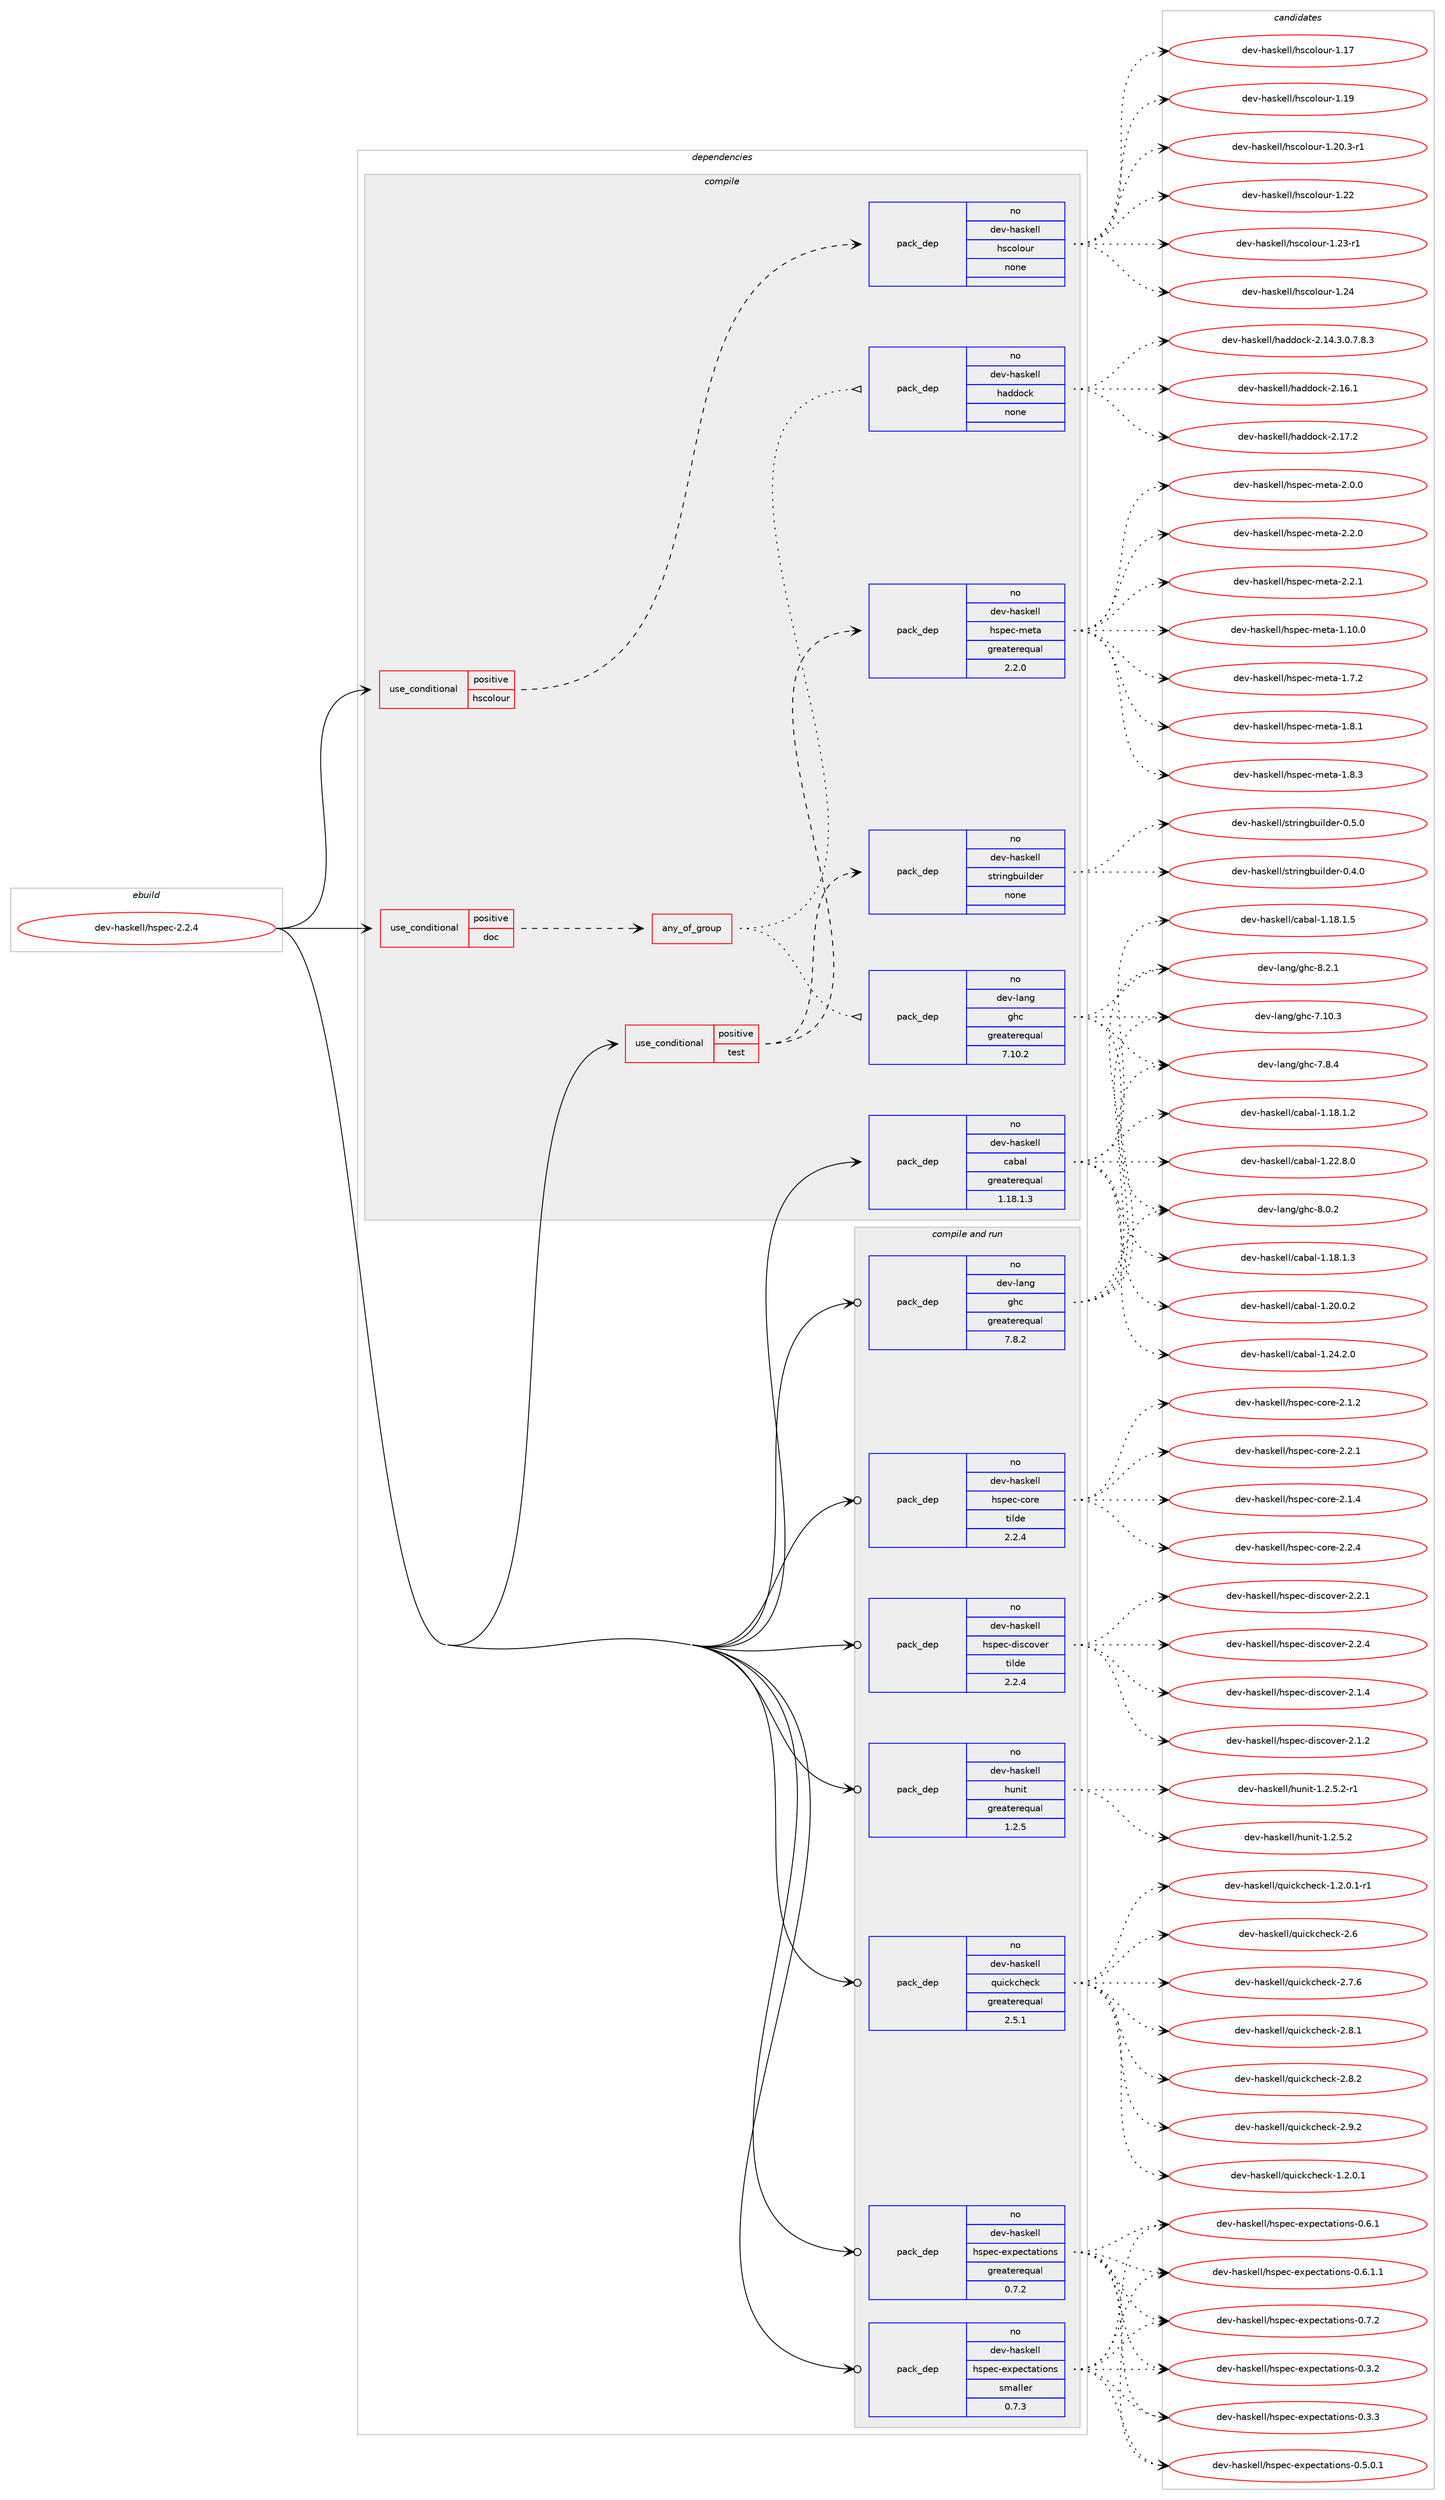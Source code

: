 digraph prolog {

# *************
# Graph options
# *************

newrank=true;
concentrate=true;
compound=true;
graph [rankdir=LR,fontname=Helvetica,fontsize=10,ranksep=1.5];#, ranksep=2.5, nodesep=0.2];
edge  [arrowhead=vee];
node  [fontname=Helvetica,fontsize=10];

# **********
# The ebuild
# **********

subgraph cluster_leftcol {
color=gray;
rank=same;
label=<<i>ebuild</i>>;
id [label="dev-haskell/hspec-2.2.4", color=red, width=4, href="../dev-haskell/hspec-2.2.4.svg"];
}

# ****************
# The dependencies
# ****************

subgraph cluster_midcol {
color=gray;
label=<<i>dependencies</i>>;
subgraph cluster_compile {
fillcolor="#eeeeee";
style=filled;
label=<<i>compile</i>>;
subgraph cond19350 {
dependency83481 [label=<<TABLE BORDER="0" CELLBORDER="1" CELLSPACING="0" CELLPADDING="4"><TR><TD ROWSPAN="3" CELLPADDING="10">use_conditional</TD></TR><TR><TD>positive</TD></TR><TR><TD>doc</TD></TR></TABLE>>, shape=none, color=red];
subgraph any2171 {
dependency83482 [label=<<TABLE BORDER="0" CELLBORDER="1" CELLSPACING="0" CELLPADDING="4"><TR><TD CELLPADDING="10">any_of_group</TD></TR></TABLE>>, shape=none, color=red];subgraph pack61930 {
dependency83483 [label=<<TABLE BORDER="0" CELLBORDER="1" CELLSPACING="0" CELLPADDING="4" WIDTH="220"><TR><TD ROWSPAN="6" CELLPADDING="30">pack_dep</TD></TR><TR><TD WIDTH="110">no</TD></TR><TR><TD>dev-haskell</TD></TR><TR><TD>haddock</TD></TR><TR><TD>none</TD></TR><TR><TD></TD></TR></TABLE>>, shape=none, color=blue];
}
dependency83482:e -> dependency83483:w [weight=20,style="dotted",arrowhead="oinv"];
subgraph pack61931 {
dependency83484 [label=<<TABLE BORDER="0" CELLBORDER="1" CELLSPACING="0" CELLPADDING="4" WIDTH="220"><TR><TD ROWSPAN="6" CELLPADDING="30">pack_dep</TD></TR><TR><TD WIDTH="110">no</TD></TR><TR><TD>dev-lang</TD></TR><TR><TD>ghc</TD></TR><TR><TD>greaterequal</TD></TR><TR><TD>7.10.2</TD></TR></TABLE>>, shape=none, color=blue];
}
dependency83482:e -> dependency83484:w [weight=20,style="dotted",arrowhead="oinv"];
}
dependency83481:e -> dependency83482:w [weight=20,style="dashed",arrowhead="vee"];
}
id:e -> dependency83481:w [weight=20,style="solid",arrowhead="vee"];
subgraph cond19351 {
dependency83485 [label=<<TABLE BORDER="0" CELLBORDER="1" CELLSPACING="0" CELLPADDING="4"><TR><TD ROWSPAN="3" CELLPADDING="10">use_conditional</TD></TR><TR><TD>positive</TD></TR><TR><TD>hscolour</TD></TR></TABLE>>, shape=none, color=red];
subgraph pack61932 {
dependency83486 [label=<<TABLE BORDER="0" CELLBORDER="1" CELLSPACING="0" CELLPADDING="4" WIDTH="220"><TR><TD ROWSPAN="6" CELLPADDING="30">pack_dep</TD></TR><TR><TD WIDTH="110">no</TD></TR><TR><TD>dev-haskell</TD></TR><TR><TD>hscolour</TD></TR><TR><TD>none</TD></TR><TR><TD></TD></TR></TABLE>>, shape=none, color=blue];
}
dependency83485:e -> dependency83486:w [weight=20,style="dashed",arrowhead="vee"];
}
id:e -> dependency83485:w [weight=20,style="solid",arrowhead="vee"];
subgraph cond19352 {
dependency83487 [label=<<TABLE BORDER="0" CELLBORDER="1" CELLSPACING="0" CELLPADDING="4"><TR><TD ROWSPAN="3" CELLPADDING="10">use_conditional</TD></TR><TR><TD>positive</TD></TR><TR><TD>test</TD></TR></TABLE>>, shape=none, color=red];
subgraph pack61933 {
dependency83488 [label=<<TABLE BORDER="0" CELLBORDER="1" CELLSPACING="0" CELLPADDING="4" WIDTH="220"><TR><TD ROWSPAN="6" CELLPADDING="30">pack_dep</TD></TR><TR><TD WIDTH="110">no</TD></TR><TR><TD>dev-haskell</TD></TR><TR><TD>hspec-meta</TD></TR><TR><TD>greaterequal</TD></TR><TR><TD>2.2.0</TD></TR></TABLE>>, shape=none, color=blue];
}
dependency83487:e -> dependency83488:w [weight=20,style="dashed",arrowhead="vee"];
subgraph pack61934 {
dependency83489 [label=<<TABLE BORDER="0" CELLBORDER="1" CELLSPACING="0" CELLPADDING="4" WIDTH="220"><TR><TD ROWSPAN="6" CELLPADDING="30">pack_dep</TD></TR><TR><TD WIDTH="110">no</TD></TR><TR><TD>dev-haskell</TD></TR><TR><TD>stringbuilder</TD></TR><TR><TD>none</TD></TR><TR><TD></TD></TR></TABLE>>, shape=none, color=blue];
}
dependency83487:e -> dependency83489:w [weight=20,style="dashed",arrowhead="vee"];
}
id:e -> dependency83487:w [weight=20,style="solid",arrowhead="vee"];
subgraph pack61935 {
dependency83490 [label=<<TABLE BORDER="0" CELLBORDER="1" CELLSPACING="0" CELLPADDING="4" WIDTH="220"><TR><TD ROWSPAN="6" CELLPADDING="30">pack_dep</TD></TR><TR><TD WIDTH="110">no</TD></TR><TR><TD>dev-haskell</TD></TR><TR><TD>cabal</TD></TR><TR><TD>greaterequal</TD></TR><TR><TD>1.18.1.3</TD></TR></TABLE>>, shape=none, color=blue];
}
id:e -> dependency83490:w [weight=20,style="solid",arrowhead="vee"];
}
subgraph cluster_compileandrun {
fillcolor="#eeeeee";
style=filled;
label=<<i>compile and run</i>>;
subgraph pack61936 {
dependency83491 [label=<<TABLE BORDER="0" CELLBORDER="1" CELLSPACING="0" CELLPADDING="4" WIDTH="220"><TR><TD ROWSPAN="6" CELLPADDING="30">pack_dep</TD></TR><TR><TD WIDTH="110">no</TD></TR><TR><TD>dev-haskell</TD></TR><TR><TD>hspec-core</TD></TR><TR><TD>tilde</TD></TR><TR><TD>2.2.4</TD></TR></TABLE>>, shape=none, color=blue];
}
id:e -> dependency83491:w [weight=20,style="solid",arrowhead="odotvee"];
subgraph pack61937 {
dependency83492 [label=<<TABLE BORDER="0" CELLBORDER="1" CELLSPACING="0" CELLPADDING="4" WIDTH="220"><TR><TD ROWSPAN="6" CELLPADDING="30">pack_dep</TD></TR><TR><TD WIDTH="110">no</TD></TR><TR><TD>dev-haskell</TD></TR><TR><TD>hspec-discover</TD></TR><TR><TD>tilde</TD></TR><TR><TD>2.2.4</TD></TR></TABLE>>, shape=none, color=blue];
}
id:e -> dependency83492:w [weight=20,style="solid",arrowhead="odotvee"];
subgraph pack61938 {
dependency83493 [label=<<TABLE BORDER="0" CELLBORDER="1" CELLSPACING="0" CELLPADDING="4" WIDTH="220"><TR><TD ROWSPAN="6" CELLPADDING="30">pack_dep</TD></TR><TR><TD WIDTH="110">no</TD></TR><TR><TD>dev-haskell</TD></TR><TR><TD>hspec-expectations</TD></TR><TR><TD>greaterequal</TD></TR><TR><TD>0.7.2</TD></TR></TABLE>>, shape=none, color=blue];
}
id:e -> dependency83493:w [weight=20,style="solid",arrowhead="odotvee"];
subgraph pack61939 {
dependency83494 [label=<<TABLE BORDER="0" CELLBORDER="1" CELLSPACING="0" CELLPADDING="4" WIDTH="220"><TR><TD ROWSPAN="6" CELLPADDING="30">pack_dep</TD></TR><TR><TD WIDTH="110">no</TD></TR><TR><TD>dev-haskell</TD></TR><TR><TD>hspec-expectations</TD></TR><TR><TD>smaller</TD></TR><TR><TD>0.7.3</TD></TR></TABLE>>, shape=none, color=blue];
}
id:e -> dependency83494:w [weight=20,style="solid",arrowhead="odotvee"];
subgraph pack61940 {
dependency83495 [label=<<TABLE BORDER="0" CELLBORDER="1" CELLSPACING="0" CELLPADDING="4" WIDTH="220"><TR><TD ROWSPAN="6" CELLPADDING="30">pack_dep</TD></TR><TR><TD WIDTH="110">no</TD></TR><TR><TD>dev-haskell</TD></TR><TR><TD>hunit</TD></TR><TR><TD>greaterequal</TD></TR><TR><TD>1.2.5</TD></TR></TABLE>>, shape=none, color=blue];
}
id:e -> dependency83495:w [weight=20,style="solid",arrowhead="odotvee"];
subgraph pack61941 {
dependency83496 [label=<<TABLE BORDER="0" CELLBORDER="1" CELLSPACING="0" CELLPADDING="4" WIDTH="220"><TR><TD ROWSPAN="6" CELLPADDING="30">pack_dep</TD></TR><TR><TD WIDTH="110">no</TD></TR><TR><TD>dev-haskell</TD></TR><TR><TD>quickcheck</TD></TR><TR><TD>greaterequal</TD></TR><TR><TD>2.5.1</TD></TR></TABLE>>, shape=none, color=blue];
}
id:e -> dependency83496:w [weight=20,style="solid",arrowhead="odotvee"];
subgraph pack61942 {
dependency83497 [label=<<TABLE BORDER="0" CELLBORDER="1" CELLSPACING="0" CELLPADDING="4" WIDTH="220"><TR><TD ROWSPAN="6" CELLPADDING="30">pack_dep</TD></TR><TR><TD WIDTH="110">no</TD></TR><TR><TD>dev-lang</TD></TR><TR><TD>ghc</TD></TR><TR><TD>greaterequal</TD></TR><TR><TD>7.8.2</TD></TR></TABLE>>, shape=none, color=blue];
}
id:e -> dependency83497:w [weight=20,style="solid",arrowhead="odotvee"];
}
subgraph cluster_run {
fillcolor="#eeeeee";
style=filled;
label=<<i>run</i>>;
}
}

# **************
# The candidates
# **************

subgraph cluster_choices {
rank=same;
color=gray;
label=<<i>candidates</i>>;

subgraph choice61930 {
color=black;
nodesep=1;
choice1001011184510497115107101108108471049710010011199107455046495246514648465546564651 [label="dev-haskell/haddock-2.14.3.0.7.8.3", color=red, width=4,href="../dev-haskell/haddock-2.14.3.0.7.8.3.svg"];
choice100101118451049711510710110810847104971001001119910745504649544649 [label="dev-haskell/haddock-2.16.1", color=red, width=4,href="../dev-haskell/haddock-2.16.1.svg"];
choice100101118451049711510710110810847104971001001119910745504649554650 [label="dev-haskell/haddock-2.17.2", color=red, width=4,href="../dev-haskell/haddock-2.17.2.svg"];
dependency83483:e -> choice1001011184510497115107101108108471049710010011199107455046495246514648465546564651:w [style=dotted,weight="100"];
dependency83483:e -> choice100101118451049711510710110810847104971001001119910745504649544649:w [style=dotted,weight="100"];
dependency83483:e -> choice100101118451049711510710110810847104971001001119910745504649554650:w [style=dotted,weight="100"];
}
subgraph choice61931 {
color=black;
nodesep=1;
choice1001011184510897110103471031049945554649484651 [label="dev-lang/ghc-7.10.3", color=red, width=4,href="../dev-lang/ghc-7.10.3.svg"];
choice10010111845108971101034710310499455546564652 [label="dev-lang/ghc-7.8.4", color=red, width=4,href="../dev-lang/ghc-7.8.4.svg"];
choice10010111845108971101034710310499455646484650 [label="dev-lang/ghc-8.0.2", color=red, width=4,href="../dev-lang/ghc-8.0.2.svg"];
choice10010111845108971101034710310499455646504649 [label="dev-lang/ghc-8.2.1", color=red, width=4,href="../dev-lang/ghc-8.2.1.svg"];
dependency83484:e -> choice1001011184510897110103471031049945554649484651:w [style=dotted,weight="100"];
dependency83484:e -> choice10010111845108971101034710310499455546564652:w [style=dotted,weight="100"];
dependency83484:e -> choice10010111845108971101034710310499455646484650:w [style=dotted,weight="100"];
dependency83484:e -> choice10010111845108971101034710310499455646504649:w [style=dotted,weight="100"];
}
subgraph choice61932 {
color=black;
nodesep=1;
choice100101118451049711510710110810847104115991111081111171144549464955 [label="dev-haskell/hscolour-1.17", color=red, width=4,href="../dev-haskell/hscolour-1.17.svg"];
choice100101118451049711510710110810847104115991111081111171144549464957 [label="dev-haskell/hscolour-1.19", color=red, width=4,href="../dev-haskell/hscolour-1.19.svg"];
choice10010111845104971151071011081084710411599111108111117114454946504846514511449 [label="dev-haskell/hscolour-1.20.3-r1", color=red, width=4,href="../dev-haskell/hscolour-1.20.3-r1.svg"];
choice100101118451049711510710110810847104115991111081111171144549465050 [label="dev-haskell/hscolour-1.22", color=red, width=4,href="../dev-haskell/hscolour-1.22.svg"];
choice1001011184510497115107101108108471041159911110811111711445494650514511449 [label="dev-haskell/hscolour-1.23-r1", color=red, width=4,href="../dev-haskell/hscolour-1.23-r1.svg"];
choice100101118451049711510710110810847104115991111081111171144549465052 [label="dev-haskell/hscolour-1.24", color=red, width=4,href="../dev-haskell/hscolour-1.24.svg"];
dependency83486:e -> choice100101118451049711510710110810847104115991111081111171144549464955:w [style=dotted,weight="100"];
dependency83486:e -> choice100101118451049711510710110810847104115991111081111171144549464957:w [style=dotted,weight="100"];
dependency83486:e -> choice10010111845104971151071011081084710411599111108111117114454946504846514511449:w [style=dotted,weight="100"];
dependency83486:e -> choice100101118451049711510710110810847104115991111081111171144549465050:w [style=dotted,weight="100"];
dependency83486:e -> choice1001011184510497115107101108108471041159911110811111711445494650514511449:w [style=dotted,weight="100"];
dependency83486:e -> choice100101118451049711510710110810847104115991111081111171144549465052:w [style=dotted,weight="100"];
}
subgraph choice61933 {
color=black;
nodesep=1;
choice10010111845104971151071011081084710411511210199451091011169745494649484648 [label="dev-haskell/hspec-meta-1.10.0", color=red, width=4,href="../dev-haskell/hspec-meta-1.10.0.svg"];
choice100101118451049711510710110810847104115112101994510910111697454946554650 [label="dev-haskell/hspec-meta-1.7.2", color=red, width=4,href="../dev-haskell/hspec-meta-1.7.2.svg"];
choice100101118451049711510710110810847104115112101994510910111697454946564649 [label="dev-haskell/hspec-meta-1.8.1", color=red, width=4,href="../dev-haskell/hspec-meta-1.8.1.svg"];
choice100101118451049711510710110810847104115112101994510910111697454946564651 [label="dev-haskell/hspec-meta-1.8.3", color=red, width=4,href="../dev-haskell/hspec-meta-1.8.3.svg"];
choice100101118451049711510710110810847104115112101994510910111697455046484648 [label="dev-haskell/hspec-meta-2.0.0", color=red, width=4,href="../dev-haskell/hspec-meta-2.0.0.svg"];
choice100101118451049711510710110810847104115112101994510910111697455046504648 [label="dev-haskell/hspec-meta-2.2.0", color=red, width=4,href="../dev-haskell/hspec-meta-2.2.0.svg"];
choice100101118451049711510710110810847104115112101994510910111697455046504649 [label="dev-haskell/hspec-meta-2.2.1", color=red, width=4,href="../dev-haskell/hspec-meta-2.2.1.svg"];
dependency83488:e -> choice10010111845104971151071011081084710411511210199451091011169745494649484648:w [style=dotted,weight="100"];
dependency83488:e -> choice100101118451049711510710110810847104115112101994510910111697454946554650:w [style=dotted,weight="100"];
dependency83488:e -> choice100101118451049711510710110810847104115112101994510910111697454946564649:w [style=dotted,weight="100"];
dependency83488:e -> choice100101118451049711510710110810847104115112101994510910111697454946564651:w [style=dotted,weight="100"];
dependency83488:e -> choice100101118451049711510710110810847104115112101994510910111697455046484648:w [style=dotted,weight="100"];
dependency83488:e -> choice100101118451049711510710110810847104115112101994510910111697455046504648:w [style=dotted,weight="100"];
dependency83488:e -> choice100101118451049711510710110810847104115112101994510910111697455046504649:w [style=dotted,weight="100"];
}
subgraph choice61934 {
color=black;
nodesep=1;
choice10010111845104971151071011081084711511611410511010398117105108100101114454846524648 [label="dev-haskell/stringbuilder-0.4.0", color=red, width=4,href="../dev-haskell/stringbuilder-0.4.0.svg"];
choice10010111845104971151071011081084711511611410511010398117105108100101114454846534648 [label="dev-haskell/stringbuilder-0.5.0", color=red, width=4,href="../dev-haskell/stringbuilder-0.5.0.svg"];
dependency83489:e -> choice10010111845104971151071011081084711511611410511010398117105108100101114454846524648:w [style=dotted,weight="100"];
dependency83489:e -> choice10010111845104971151071011081084711511611410511010398117105108100101114454846534648:w [style=dotted,weight="100"];
}
subgraph choice61935 {
color=black;
nodesep=1;
choice10010111845104971151071011081084799979897108454946495646494650 [label="dev-haskell/cabal-1.18.1.2", color=red, width=4,href="../dev-haskell/cabal-1.18.1.2.svg"];
choice10010111845104971151071011081084799979897108454946495646494651 [label="dev-haskell/cabal-1.18.1.3", color=red, width=4,href="../dev-haskell/cabal-1.18.1.3.svg"];
choice10010111845104971151071011081084799979897108454946495646494653 [label="dev-haskell/cabal-1.18.1.5", color=red, width=4,href="../dev-haskell/cabal-1.18.1.5.svg"];
choice10010111845104971151071011081084799979897108454946504846484650 [label="dev-haskell/cabal-1.20.0.2", color=red, width=4,href="../dev-haskell/cabal-1.20.0.2.svg"];
choice10010111845104971151071011081084799979897108454946505046564648 [label="dev-haskell/cabal-1.22.8.0", color=red, width=4,href="../dev-haskell/cabal-1.22.8.0.svg"];
choice10010111845104971151071011081084799979897108454946505246504648 [label="dev-haskell/cabal-1.24.2.0", color=red, width=4,href="../dev-haskell/cabal-1.24.2.0.svg"];
dependency83490:e -> choice10010111845104971151071011081084799979897108454946495646494650:w [style=dotted,weight="100"];
dependency83490:e -> choice10010111845104971151071011081084799979897108454946495646494651:w [style=dotted,weight="100"];
dependency83490:e -> choice10010111845104971151071011081084799979897108454946495646494653:w [style=dotted,weight="100"];
dependency83490:e -> choice10010111845104971151071011081084799979897108454946504846484650:w [style=dotted,weight="100"];
dependency83490:e -> choice10010111845104971151071011081084799979897108454946505046564648:w [style=dotted,weight="100"];
dependency83490:e -> choice10010111845104971151071011081084799979897108454946505246504648:w [style=dotted,weight="100"];
}
subgraph choice61936 {
color=black;
nodesep=1;
choice100101118451049711510710110810847104115112101994599111114101455046494650 [label="dev-haskell/hspec-core-2.1.2", color=red, width=4,href="../dev-haskell/hspec-core-2.1.2.svg"];
choice100101118451049711510710110810847104115112101994599111114101455046494652 [label="dev-haskell/hspec-core-2.1.4", color=red, width=4,href="../dev-haskell/hspec-core-2.1.4.svg"];
choice100101118451049711510710110810847104115112101994599111114101455046504649 [label="dev-haskell/hspec-core-2.2.1", color=red, width=4,href="../dev-haskell/hspec-core-2.2.1.svg"];
choice100101118451049711510710110810847104115112101994599111114101455046504652 [label="dev-haskell/hspec-core-2.2.4", color=red, width=4,href="../dev-haskell/hspec-core-2.2.4.svg"];
dependency83491:e -> choice100101118451049711510710110810847104115112101994599111114101455046494650:w [style=dotted,weight="100"];
dependency83491:e -> choice100101118451049711510710110810847104115112101994599111114101455046494652:w [style=dotted,weight="100"];
dependency83491:e -> choice100101118451049711510710110810847104115112101994599111114101455046504649:w [style=dotted,weight="100"];
dependency83491:e -> choice100101118451049711510710110810847104115112101994599111114101455046504652:w [style=dotted,weight="100"];
}
subgraph choice61937 {
color=black;
nodesep=1;
choice100101118451049711510710110810847104115112101994510010511599111118101114455046494650 [label="dev-haskell/hspec-discover-2.1.2", color=red, width=4,href="../dev-haskell/hspec-discover-2.1.2.svg"];
choice100101118451049711510710110810847104115112101994510010511599111118101114455046494652 [label="dev-haskell/hspec-discover-2.1.4", color=red, width=4,href="../dev-haskell/hspec-discover-2.1.4.svg"];
choice100101118451049711510710110810847104115112101994510010511599111118101114455046504649 [label="dev-haskell/hspec-discover-2.2.1", color=red, width=4,href="../dev-haskell/hspec-discover-2.2.1.svg"];
choice100101118451049711510710110810847104115112101994510010511599111118101114455046504652 [label="dev-haskell/hspec-discover-2.2.4", color=red, width=4,href="../dev-haskell/hspec-discover-2.2.4.svg"];
dependency83492:e -> choice100101118451049711510710110810847104115112101994510010511599111118101114455046494650:w [style=dotted,weight="100"];
dependency83492:e -> choice100101118451049711510710110810847104115112101994510010511599111118101114455046494652:w [style=dotted,weight="100"];
dependency83492:e -> choice100101118451049711510710110810847104115112101994510010511599111118101114455046504649:w [style=dotted,weight="100"];
dependency83492:e -> choice100101118451049711510710110810847104115112101994510010511599111118101114455046504652:w [style=dotted,weight="100"];
}
subgraph choice61938 {
color=black;
nodesep=1;
choice10010111845104971151071011081084710411511210199451011201121019911697116105111110115454846514650 [label="dev-haskell/hspec-expectations-0.3.2", color=red, width=4,href="../dev-haskell/hspec-expectations-0.3.2.svg"];
choice10010111845104971151071011081084710411511210199451011201121019911697116105111110115454846514651 [label="dev-haskell/hspec-expectations-0.3.3", color=red, width=4,href="../dev-haskell/hspec-expectations-0.3.3.svg"];
choice100101118451049711510710110810847104115112101994510112011210199116971161051111101154548465346484649 [label="dev-haskell/hspec-expectations-0.5.0.1", color=red, width=4,href="../dev-haskell/hspec-expectations-0.5.0.1.svg"];
choice10010111845104971151071011081084710411511210199451011201121019911697116105111110115454846544649 [label="dev-haskell/hspec-expectations-0.6.1", color=red, width=4,href="../dev-haskell/hspec-expectations-0.6.1.svg"];
choice100101118451049711510710110810847104115112101994510112011210199116971161051111101154548465446494649 [label="dev-haskell/hspec-expectations-0.6.1.1", color=red, width=4,href="../dev-haskell/hspec-expectations-0.6.1.1.svg"];
choice10010111845104971151071011081084710411511210199451011201121019911697116105111110115454846554650 [label="dev-haskell/hspec-expectations-0.7.2", color=red, width=4,href="../dev-haskell/hspec-expectations-0.7.2.svg"];
dependency83493:e -> choice10010111845104971151071011081084710411511210199451011201121019911697116105111110115454846514650:w [style=dotted,weight="100"];
dependency83493:e -> choice10010111845104971151071011081084710411511210199451011201121019911697116105111110115454846514651:w [style=dotted,weight="100"];
dependency83493:e -> choice100101118451049711510710110810847104115112101994510112011210199116971161051111101154548465346484649:w [style=dotted,weight="100"];
dependency83493:e -> choice10010111845104971151071011081084710411511210199451011201121019911697116105111110115454846544649:w [style=dotted,weight="100"];
dependency83493:e -> choice100101118451049711510710110810847104115112101994510112011210199116971161051111101154548465446494649:w [style=dotted,weight="100"];
dependency83493:e -> choice10010111845104971151071011081084710411511210199451011201121019911697116105111110115454846554650:w [style=dotted,weight="100"];
}
subgraph choice61939 {
color=black;
nodesep=1;
choice10010111845104971151071011081084710411511210199451011201121019911697116105111110115454846514650 [label="dev-haskell/hspec-expectations-0.3.2", color=red, width=4,href="../dev-haskell/hspec-expectations-0.3.2.svg"];
choice10010111845104971151071011081084710411511210199451011201121019911697116105111110115454846514651 [label="dev-haskell/hspec-expectations-0.3.3", color=red, width=4,href="../dev-haskell/hspec-expectations-0.3.3.svg"];
choice100101118451049711510710110810847104115112101994510112011210199116971161051111101154548465346484649 [label="dev-haskell/hspec-expectations-0.5.0.1", color=red, width=4,href="../dev-haskell/hspec-expectations-0.5.0.1.svg"];
choice10010111845104971151071011081084710411511210199451011201121019911697116105111110115454846544649 [label="dev-haskell/hspec-expectations-0.6.1", color=red, width=4,href="../dev-haskell/hspec-expectations-0.6.1.svg"];
choice100101118451049711510710110810847104115112101994510112011210199116971161051111101154548465446494649 [label="dev-haskell/hspec-expectations-0.6.1.1", color=red, width=4,href="../dev-haskell/hspec-expectations-0.6.1.1.svg"];
choice10010111845104971151071011081084710411511210199451011201121019911697116105111110115454846554650 [label="dev-haskell/hspec-expectations-0.7.2", color=red, width=4,href="../dev-haskell/hspec-expectations-0.7.2.svg"];
dependency83494:e -> choice10010111845104971151071011081084710411511210199451011201121019911697116105111110115454846514650:w [style=dotted,weight="100"];
dependency83494:e -> choice10010111845104971151071011081084710411511210199451011201121019911697116105111110115454846514651:w [style=dotted,weight="100"];
dependency83494:e -> choice100101118451049711510710110810847104115112101994510112011210199116971161051111101154548465346484649:w [style=dotted,weight="100"];
dependency83494:e -> choice10010111845104971151071011081084710411511210199451011201121019911697116105111110115454846544649:w [style=dotted,weight="100"];
dependency83494:e -> choice100101118451049711510710110810847104115112101994510112011210199116971161051111101154548465446494649:w [style=dotted,weight="100"];
dependency83494:e -> choice10010111845104971151071011081084710411511210199451011201121019911697116105111110115454846554650:w [style=dotted,weight="100"];
}
subgraph choice61940 {
color=black;
nodesep=1;
choice1001011184510497115107101108108471041171101051164549465046534650 [label="dev-haskell/hunit-1.2.5.2", color=red, width=4,href="../dev-haskell/hunit-1.2.5.2.svg"];
choice10010111845104971151071011081084710411711010511645494650465346504511449 [label="dev-haskell/hunit-1.2.5.2-r1", color=red, width=4,href="../dev-haskell/hunit-1.2.5.2-r1.svg"];
dependency83495:e -> choice1001011184510497115107101108108471041171101051164549465046534650:w [style=dotted,weight="100"];
dependency83495:e -> choice10010111845104971151071011081084710411711010511645494650465346504511449:w [style=dotted,weight="100"];
}
subgraph choice61941 {
color=black;
nodesep=1;
choice1001011184510497115107101108108471131171059910799104101991074549465046484649 [label="dev-haskell/quickcheck-1.2.0.1", color=red, width=4,href="../dev-haskell/quickcheck-1.2.0.1.svg"];
choice10010111845104971151071011081084711311710599107991041019910745494650464846494511449 [label="dev-haskell/quickcheck-1.2.0.1-r1", color=red, width=4,href="../dev-haskell/quickcheck-1.2.0.1-r1.svg"];
choice10010111845104971151071011081084711311710599107991041019910745504654 [label="dev-haskell/quickcheck-2.6", color=red, width=4,href="../dev-haskell/quickcheck-2.6.svg"];
choice100101118451049711510710110810847113117105991079910410199107455046554654 [label="dev-haskell/quickcheck-2.7.6", color=red, width=4,href="../dev-haskell/quickcheck-2.7.6.svg"];
choice100101118451049711510710110810847113117105991079910410199107455046564649 [label="dev-haskell/quickcheck-2.8.1", color=red, width=4,href="../dev-haskell/quickcheck-2.8.1.svg"];
choice100101118451049711510710110810847113117105991079910410199107455046564650 [label="dev-haskell/quickcheck-2.8.2", color=red, width=4,href="../dev-haskell/quickcheck-2.8.2.svg"];
choice100101118451049711510710110810847113117105991079910410199107455046574650 [label="dev-haskell/quickcheck-2.9.2", color=red, width=4,href="../dev-haskell/quickcheck-2.9.2.svg"];
dependency83496:e -> choice1001011184510497115107101108108471131171059910799104101991074549465046484649:w [style=dotted,weight="100"];
dependency83496:e -> choice10010111845104971151071011081084711311710599107991041019910745494650464846494511449:w [style=dotted,weight="100"];
dependency83496:e -> choice10010111845104971151071011081084711311710599107991041019910745504654:w [style=dotted,weight="100"];
dependency83496:e -> choice100101118451049711510710110810847113117105991079910410199107455046554654:w [style=dotted,weight="100"];
dependency83496:e -> choice100101118451049711510710110810847113117105991079910410199107455046564649:w [style=dotted,weight="100"];
dependency83496:e -> choice100101118451049711510710110810847113117105991079910410199107455046564650:w [style=dotted,weight="100"];
dependency83496:e -> choice100101118451049711510710110810847113117105991079910410199107455046574650:w [style=dotted,weight="100"];
}
subgraph choice61942 {
color=black;
nodesep=1;
choice1001011184510897110103471031049945554649484651 [label="dev-lang/ghc-7.10.3", color=red, width=4,href="../dev-lang/ghc-7.10.3.svg"];
choice10010111845108971101034710310499455546564652 [label="dev-lang/ghc-7.8.4", color=red, width=4,href="../dev-lang/ghc-7.8.4.svg"];
choice10010111845108971101034710310499455646484650 [label="dev-lang/ghc-8.0.2", color=red, width=4,href="../dev-lang/ghc-8.0.2.svg"];
choice10010111845108971101034710310499455646504649 [label="dev-lang/ghc-8.2.1", color=red, width=4,href="../dev-lang/ghc-8.2.1.svg"];
dependency83497:e -> choice1001011184510897110103471031049945554649484651:w [style=dotted,weight="100"];
dependency83497:e -> choice10010111845108971101034710310499455546564652:w [style=dotted,weight="100"];
dependency83497:e -> choice10010111845108971101034710310499455646484650:w [style=dotted,weight="100"];
dependency83497:e -> choice10010111845108971101034710310499455646504649:w [style=dotted,weight="100"];
}
}

}
